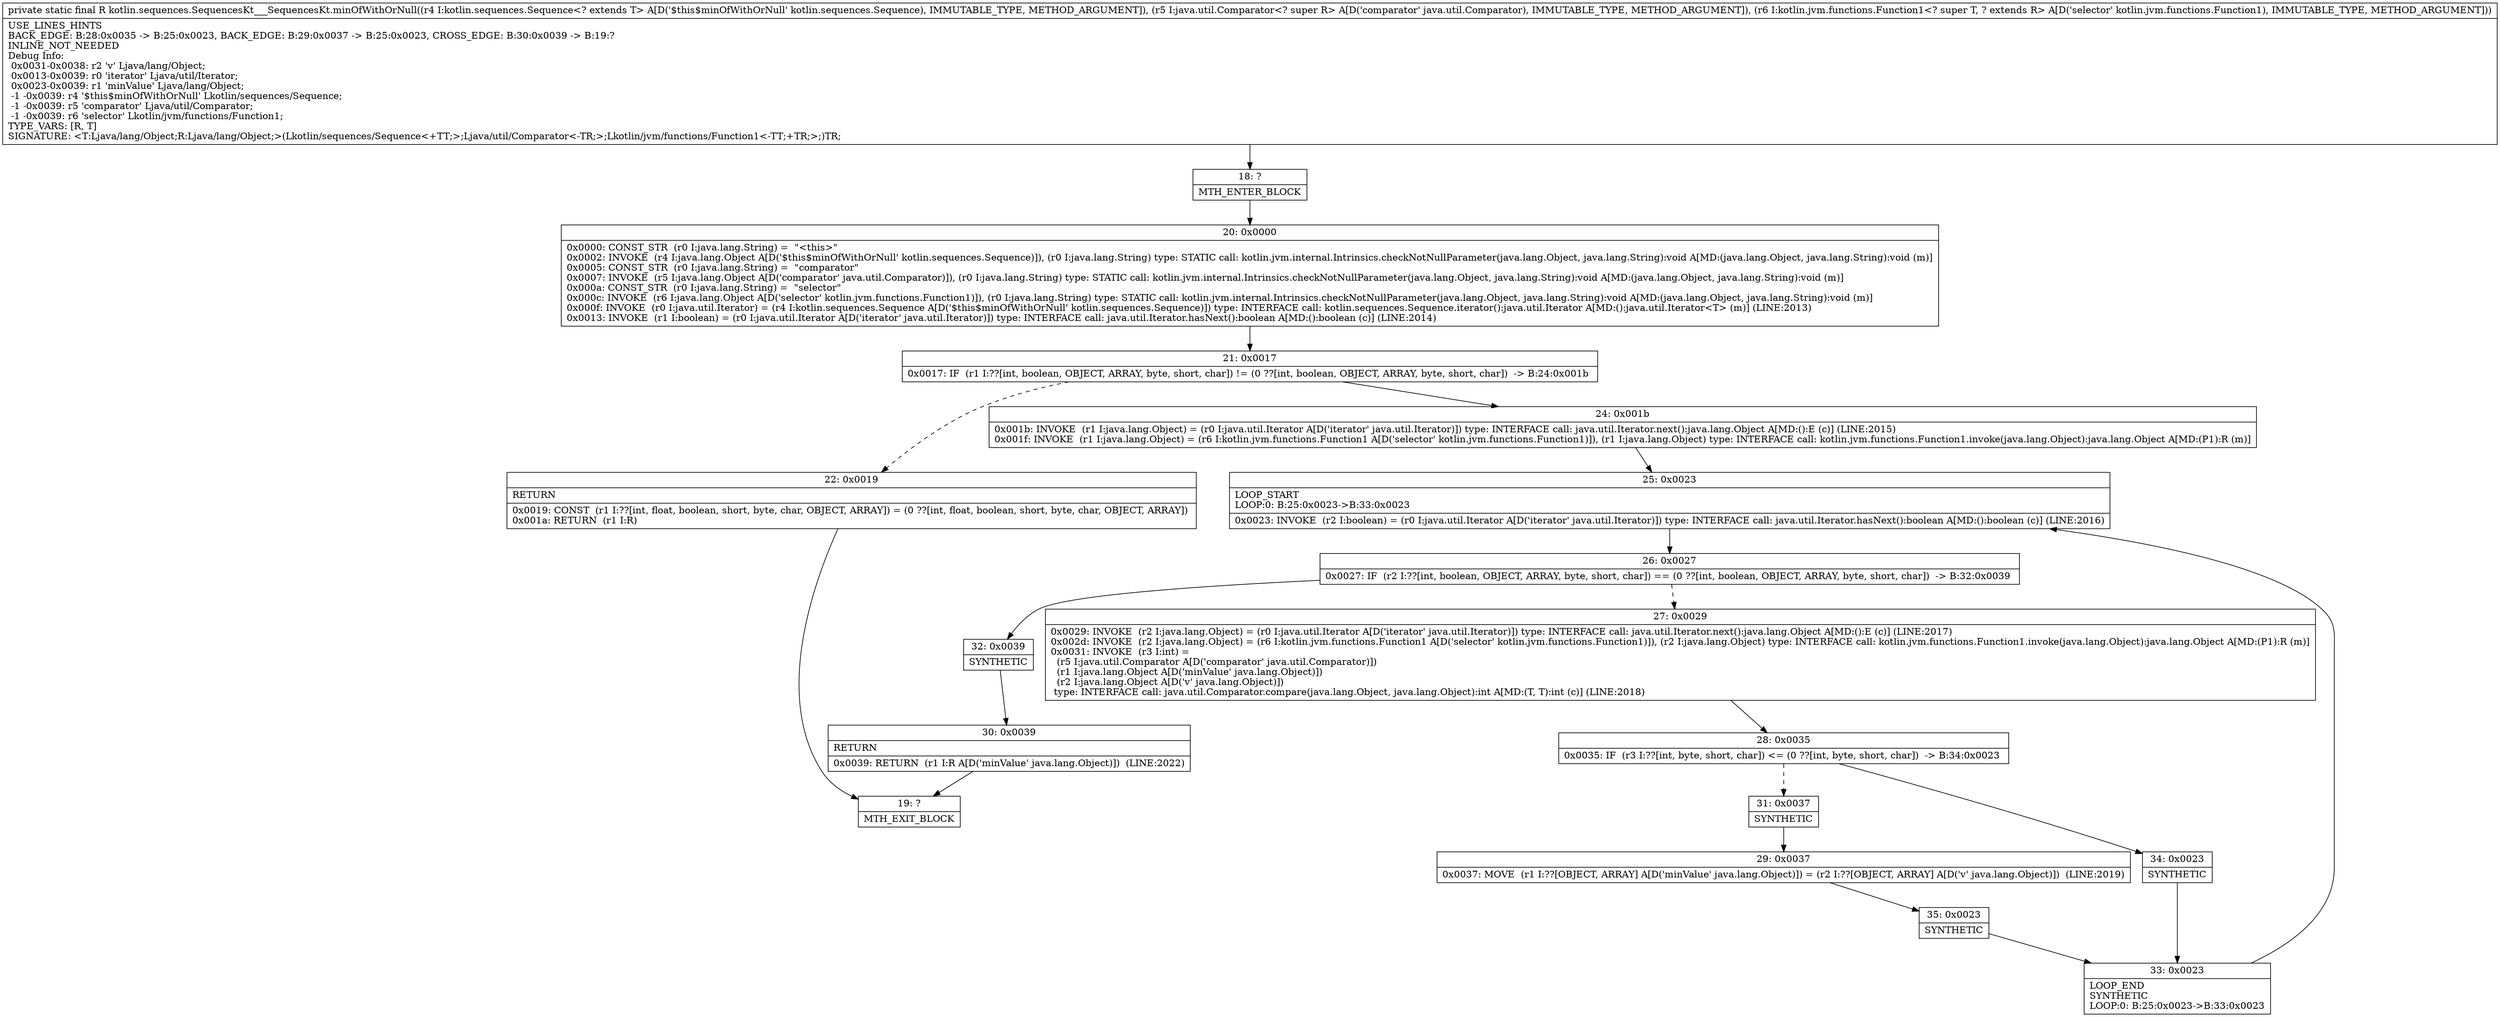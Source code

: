 digraph "CFG forkotlin.sequences.SequencesKt___SequencesKt.minOfWithOrNull(Lkotlin\/sequences\/Sequence;Ljava\/util\/Comparator;Lkotlin\/jvm\/functions\/Function1;)Ljava\/lang\/Object;" {
Node_18 [shape=record,label="{18\:\ ?|MTH_ENTER_BLOCK\l}"];
Node_20 [shape=record,label="{20\:\ 0x0000|0x0000: CONST_STR  (r0 I:java.lang.String) =  \"\<this\>\" \l0x0002: INVOKE  (r4 I:java.lang.Object A[D('$this$minOfWithOrNull' kotlin.sequences.Sequence)]), (r0 I:java.lang.String) type: STATIC call: kotlin.jvm.internal.Intrinsics.checkNotNullParameter(java.lang.Object, java.lang.String):void A[MD:(java.lang.Object, java.lang.String):void (m)]\l0x0005: CONST_STR  (r0 I:java.lang.String) =  \"comparator\" \l0x0007: INVOKE  (r5 I:java.lang.Object A[D('comparator' java.util.Comparator)]), (r0 I:java.lang.String) type: STATIC call: kotlin.jvm.internal.Intrinsics.checkNotNullParameter(java.lang.Object, java.lang.String):void A[MD:(java.lang.Object, java.lang.String):void (m)]\l0x000a: CONST_STR  (r0 I:java.lang.String) =  \"selector\" \l0x000c: INVOKE  (r6 I:java.lang.Object A[D('selector' kotlin.jvm.functions.Function1)]), (r0 I:java.lang.String) type: STATIC call: kotlin.jvm.internal.Intrinsics.checkNotNullParameter(java.lang.Object, java.lang.String):void A[MD:(java.lang.Object, java.lang.String):void (m)]\l0x000f: INVOKE  (r0 I:java.util.Iterator) = (r4 I:kotlin.sequences.Sequence A[D('$this$minOfWithOrNull' kotlin.sequences.Sequence)]) type: INTERFACE call: kotlin.sequences.Sequence.iterator():java.util.Iterator A[MD:():java.util.Iterator\<T\> (m)] (LINE:2013)\l0x0013: INVOKE  (r1 I:boolean) = (r0 I:java.util.Iterator A[D('iterator' java.util.Iterator)]) type: INTERFACE call: java.util.Iterator.hasNext():boolean A[MD:():boolean (c)] (LINE:2014)\l}"];
Node_21 [shape=record,label="{21\:\ 0x0017|0x0017: IF  (r1 I:??[int, boolean, OBJECT, ARRAY, byte, short, char]) != (0 ??[int, boolean, OBJECT, ARRAY, byte, short, char])  \-\> B:24:0x001b \l}"];
Node_22 [shape=record,label="{22\:\ 0x0019|RETURN\l|0x0019: CONST  (r1 I:??[int, float, boolean, short, byte, char, OBJECT, ARRAY]) = (0 ??[int, float, boolean, short, byte, char, OBJECT, ARRAY]) \l0x001a: RETURN  (r1 I:R) \l}"];
Node_19 [shape=record,label="{19\:\ ?|MTH_EXIT_BLOCK\l}"];
Node_24 [shape=record,label="{24\:\ 0x001b|0x001b: INVOKE  (r1 I:java.lang.Object) = (r0 I:java.util.Iterator A[D('iterator' java.util.Iterator)]) type: INTERFACE call: java.util.Iterator.next():java.lang.Object A[MD:():E (c)] (LINE:2015)\l0x001f: INVOKE  (r1 I:java.lang.Object) = (r6 I:kotlin.jvm.functions.Function1 A[D('selector' kotlin.jvm.functions.Function1)]), (r1 I:java.lang.Object) type: INTERFACE call: kotlin.jvm.functions.Function1.invoke(java.lang.Object):java.lang.Object A[MD:(P1):R (m)]\l}"];
Node_25 [shape=record,label="{25\:\ 0x0023|LOOP_START\lLOOP:0: B:25:0x0023\-\>B:33:0x0023\l|0x0023: INVOKE  (r2 I:boolean) = (r0 I:java.util.Iterator A[D('iterator' java.util.Iterator)]) type: INTERFACE call: java.util.Iterator.hasNext():boolean A[MD:():boolean (c)] (LINE:2016)\l}"];
Node_26 [shape=record,label="{26\:\ 0x0027|0x0027: IF  (r2 I:??[int, boolean, OBJECT, ARRAY, byte, short, char]) == (0 ??[int, boolean, OBJECT, ARRAY, byte, short, char])  \-\> B:32:0x0039 \l}"];
Node_27 [shape=record,label="{27\:\ 0x0029|0x0029: INVOKE  (r2 I:java.lang.Object) = (r0 I:java.util.Iterator A[D('iterator' java.util.Iterator)]) type: INTERFACE call: java.util.Iterator.next():java.lang.Object A[MD:():E (c)] (LINE:2017)\l0x002d: INVOKE  (r2 I:java.lang.Object) = (r6 I:kotlin.jvm.functions.Function1 A[D('selector' kotlin.jvm.functions.Function1)]), (r2 I:java.lang.Object) type: INTERFACE call: kotlin.jvm.functions.Function1.invoke(java.lang.Object):java.lang.Object A[MD:(P1):R (m)]\l0x0031: INVOKE  (r3 I:int) = \l  (r5 I:java.util.Comparator A[D('comparator' java.util.Comparator)])\l  (r1 I:java.lang.Object A[D('minValue' java.lang.Object)])\l  (r2 I:java.lang.Object A[D('v' java.lang.Object)])\l type: INTERFACE call: java.util.Comparator.compare(java.lang.Object, java.lang.Object):int A[MD:(T, T):int (c)] (LINE:2018)\l}"];
Node_28 [shape=record,label="{28\:\ 0x0035|0x0035: IF  (r3 I:??[int, byte, short, char]) \<= (0 ??[int, byte, short, char])  \-\> B:34:0x0023 \l}"];
Node_31 [shape=record,label="{31\:\ 0x0037|SYNTHETIC\l}"];
Node_29 [shape=record,label="{29\:\ 0x0037|0x0037: MOVE  (r1 I:??[OBJECT, ARRAY] A[D('minValue' java.lang.Object)]) = (r2 I:??[OBJECT, ARRAY] A[D('v' java.lang.Object)])  (LINE:2019)\l}"];
Node_35 [shape=record,label="{35\:\ 0x0023|SYNTHETIC\l}"];
Node_33 [shape=record,label="{33\:\ 0x0023|LOOP_END\lSYNTHETIC\lLOOP:0: B:25:0x0023\-\>B:33:0x0023\l}"];
Node_34 [shape=record,label="{34\:\ 0x0023|SYNTHETIC\l}"];
Node_32 [shape=record,label="{32\:\ 0x0039|SYNTHETIC\l}"];
Node_30 [shape=record,label="{30\:\ 0x0039|RETURN\l|0x0039: RETURN  (r1 I:R A[D('minValue' java.lang.Object)])  (LINE:2022)\l}"];
MethodNode[shape=record,label="{private static final R kotlin.sequences.SequencesKt___SequencesKt.minOfWithOrNull((r4 I:kotlin.sequences.Sequence\<? extends T\> A[D('$this$minOfWithOrNull' kotlin.sequences.Sequence), IMMUTABLE_TYPE, METHOD_ARGUMENT]), (r5 I:java.util.Comparator\<? super R\> A[D('comparator' java.util.Comparator), IMMUTABLE_TYPE, METHOD_ARGUMENT]), (r6 I:kotlin.jvm.functions.Function1\<? super T, ? extends R\> A[D('selector' kotlin.jvm.functions.Function1), IMMUTABLE_TYPE, METHOD_ARGUMENT]))  | USE_LINES_HINTS\lBACK_EDGE: B:28:0x0035 \-\> B:25:0x0023, BACK_EDGE: B:29:0x0037 \-\> B:25:0x0023, CROSS_EDGE: B:30:0x0039 \-\> B:19:?\lINLINE_NOT_NEEDED\lDebug Info:\l  0x0031\-0x0038: r2 'v' Ljava\/lang\/Object;\l  0x0013\-0x0039: r0 'iterator' Ljava\/util\/Iterator;\l  0x0023\-0x0039: r1 'minValue' Ljava\/lang\/Object;\l  \-1 \-0x0039: r4 '$this$minOfWithOrNull' Lkotlin\/sequences\/Sequence;\l  \-1 \-0x0039: r5 'comparator' Ljava\/util\/Comparator;\l  \-1 \-0x0039: r6 'selector' Lkotlin\/jvm\/functions\/Function1;\lTYPE_VARS: [R, T]\lSIGNATURE: \<T:Ljava\/lang\/Object;R:Ljava\/lang\/Object;\>(Lkotlin\/sequences\/Sequence\<+TT;\>;Ljava\/util\/Comparator\<\-TR;\>;Lkotlin\/jvm\/functions\/Function1\<\-TT;+TR;\>;)TR;\l}"];
MethodNode -> Node_18;Node_18 -> Node_20;
Node_20 -> Node_21;
Node_21 -> Node_22[style=dashed];
Node_21 -> Node_24;
Node_22 -> Node_19;
Node_24 -> Node_25;
Node_25 -> Node_26;
Node_26 -> Node_27[style=dashed];
Node_26 -> Node_32;
Node_27 -> Node_28;
Node_28 -> Node_31[style=dashed];
Node_28 -> Node_34;
Node_31 -> Node_29;
Node_29 -> Node_35;
Node_35 -> Node_33;
Node_33 -> Node_25;
Node_34 -> Node_33;
Node_32 -> Node_30;
Node_30 -> Node_19;
}

